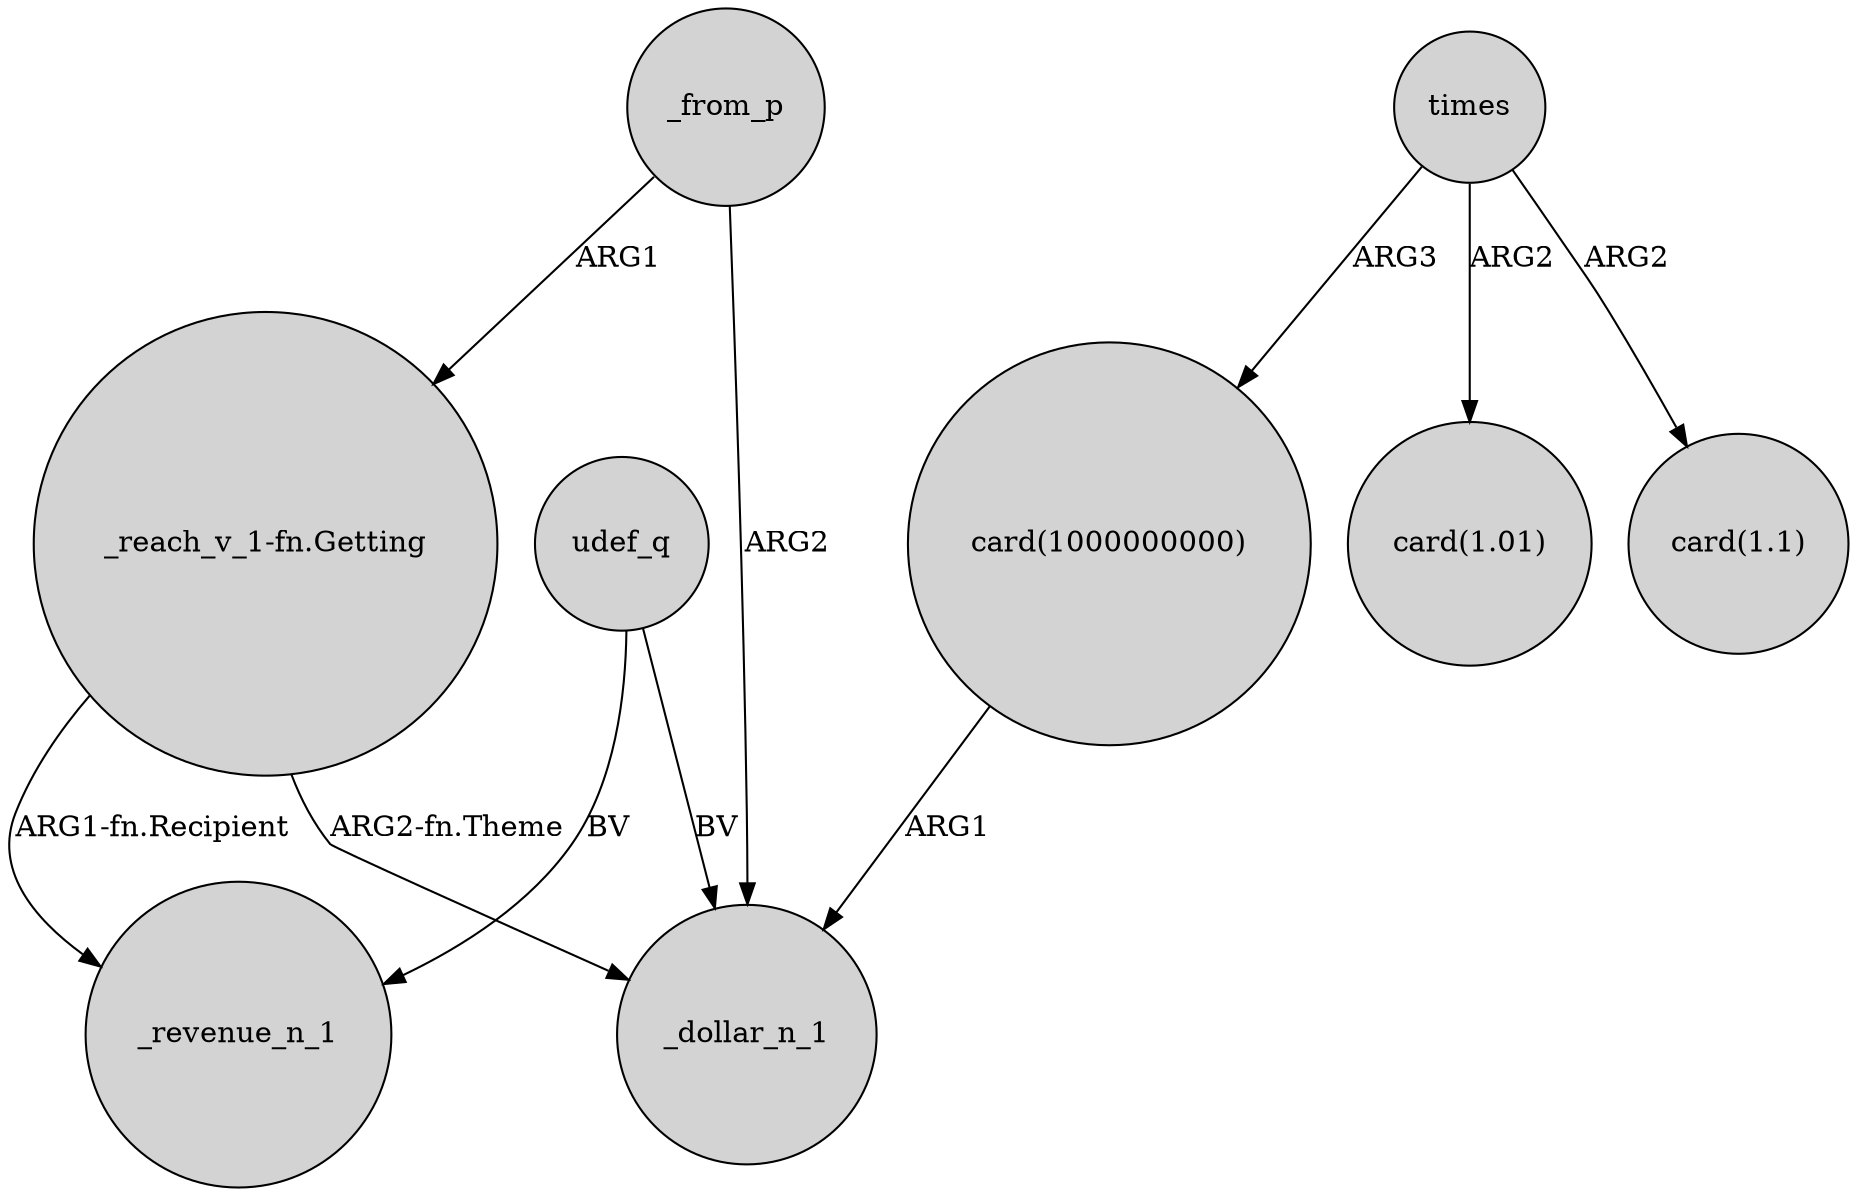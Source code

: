 digraph {
	node [shape=circle style=filled]
	"_reach_v_1-fn.Getting" -> _revenue_n_1 [label="ARG1-fn.Recipient"]
	"card(1000000000)" -> _dollar_n_1 [label=ARG1]
	"_reach_v_1-fn.Getting" -> _dollar_n_1 [label="ARG2-fn.Theme"]
	times -> "card(1.1)" [label=ARG2]
	_from_p -> "_reach_v_1-fn.Getting" [label=ARG1]
	times -> "card(1000000000)" [label=ARG3]
	udef_q -> _dollar_n_1 [label=BV]
	udef_q -> _revenue_n_1 [label=BV]
	_from_p -> _dollar_n_1 [label=ARG2]
	times -> "card(1.01)" [label=ARG2]
}
